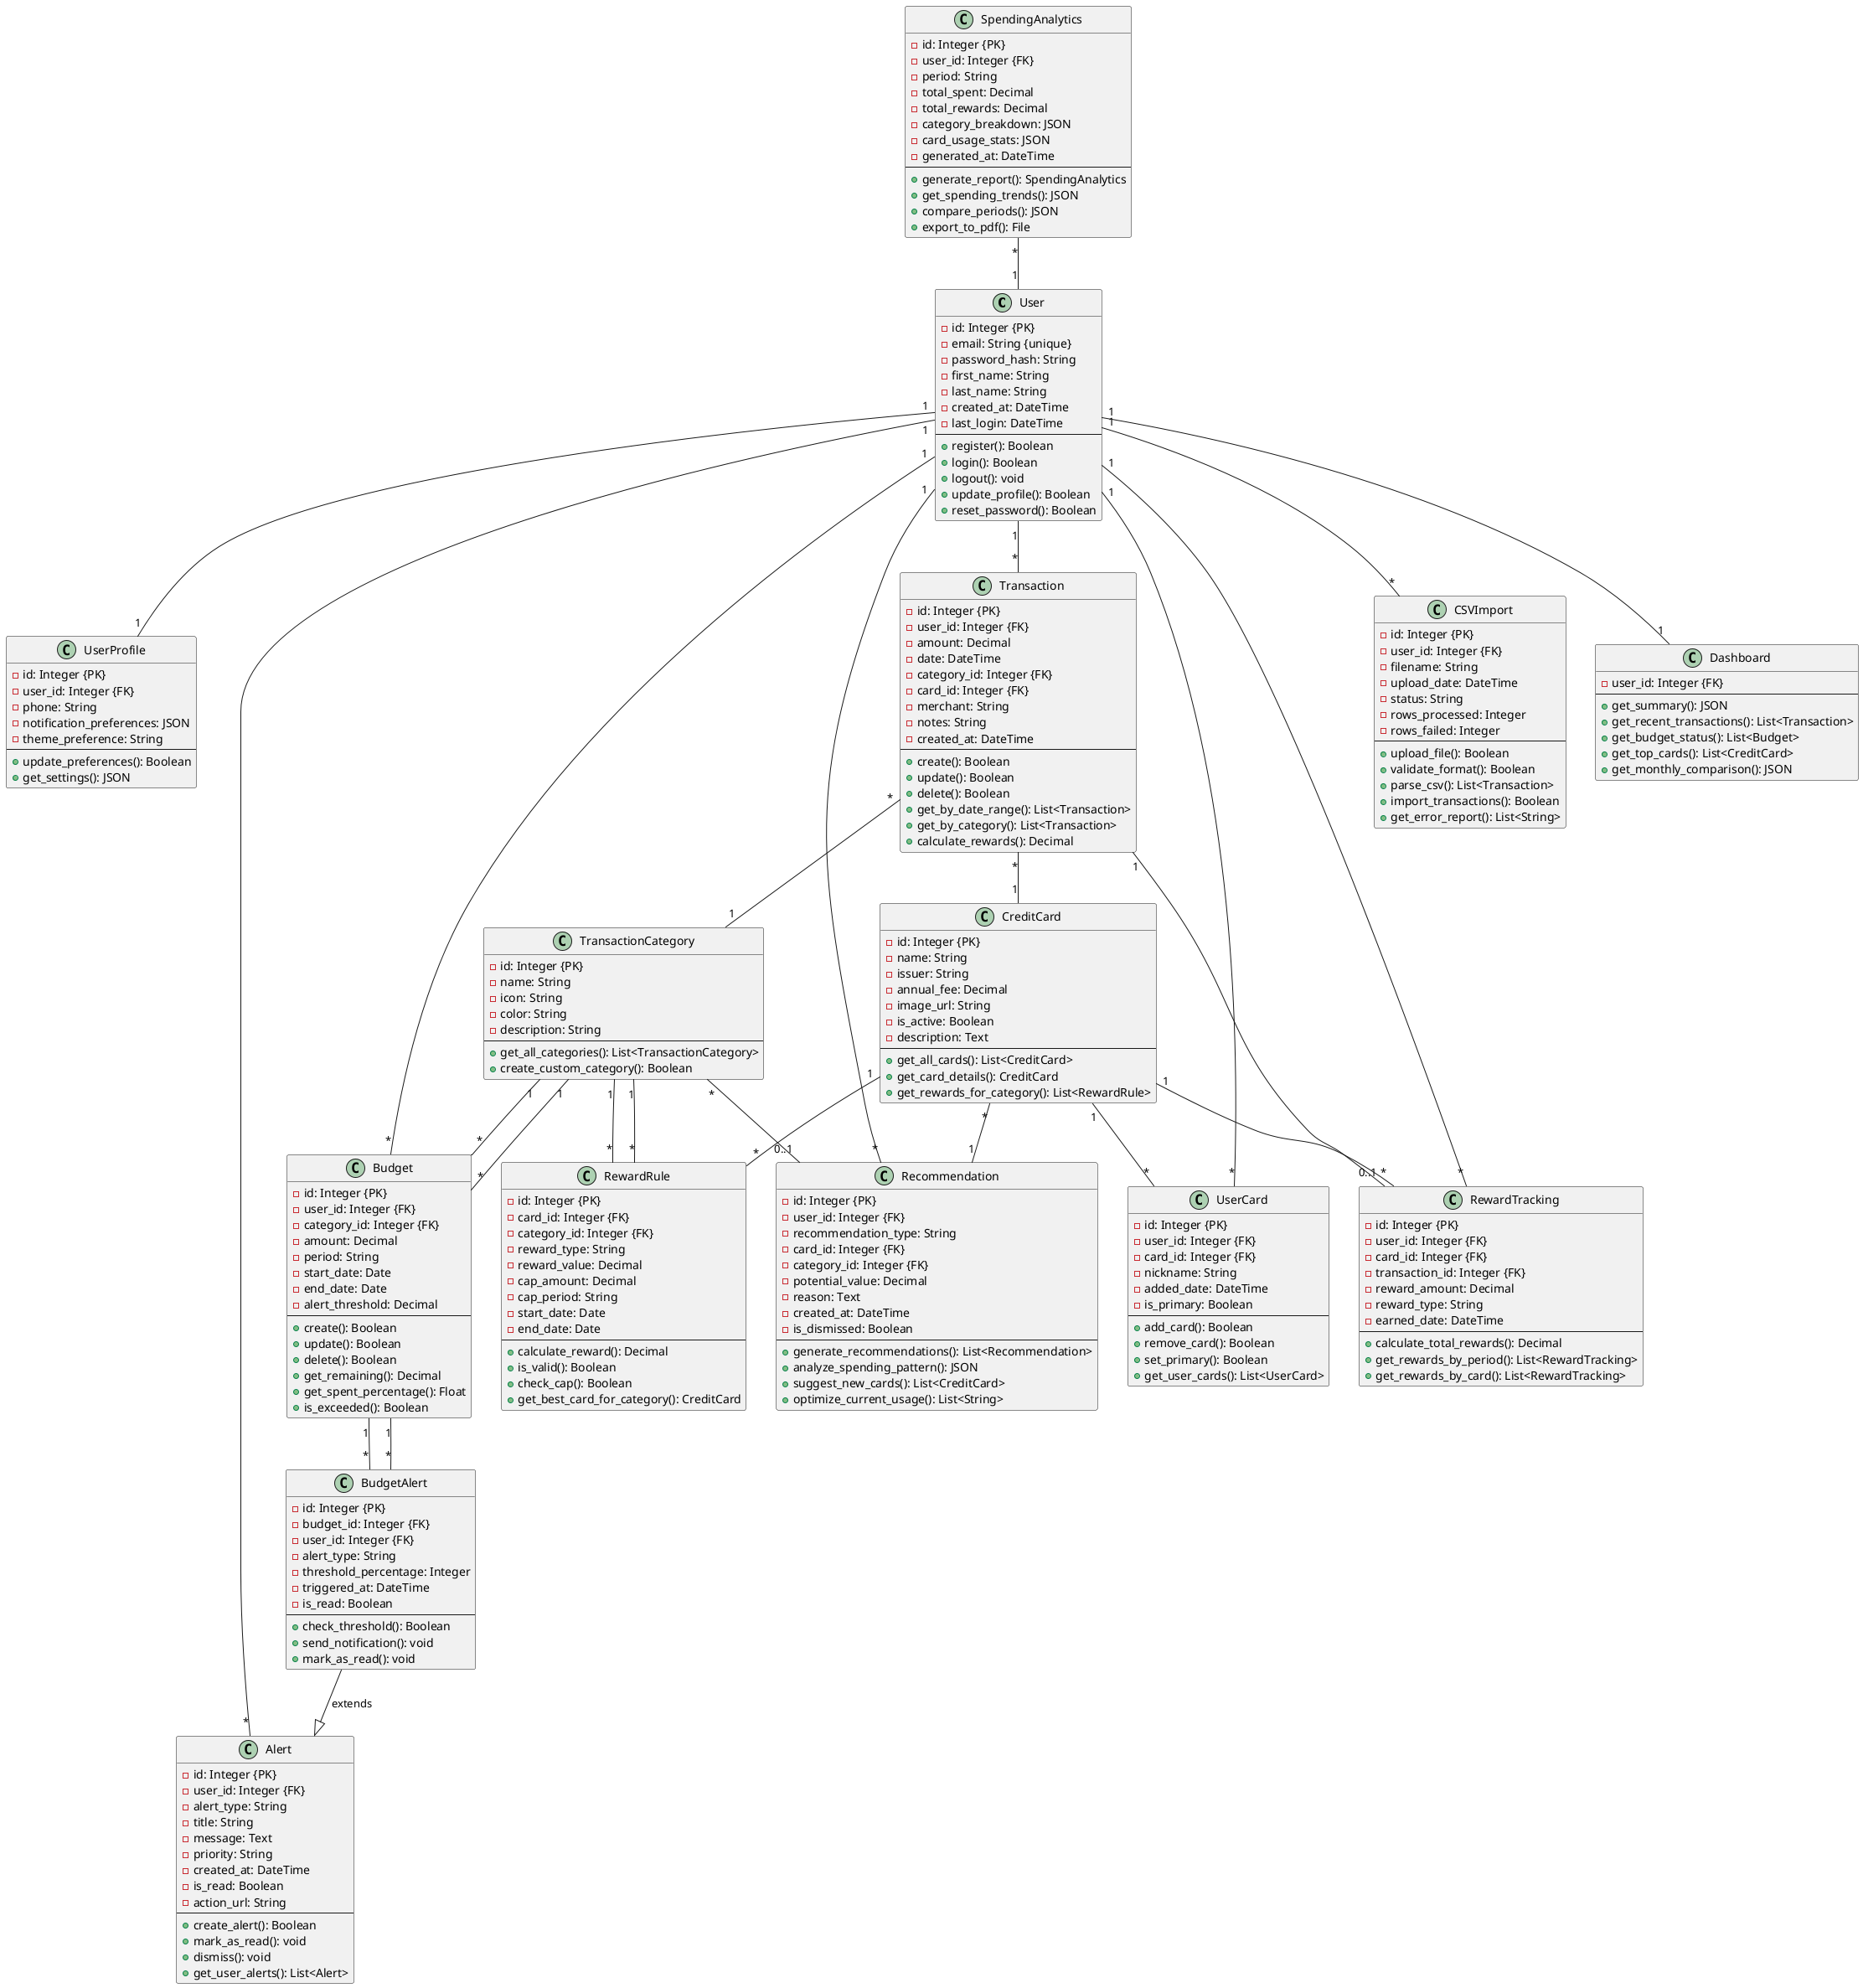 @startuml CardSense Class Diagram

' ============ User Management ============
class User {
  - id: Integer {PK}
  - email: String {unique}
  - password_hash: String
  - first_name: String
  - last_name: String
  - created_at: DateTime
  - last_login: DateTime
  --
  + register(): Boolean
  + login(): Boolean
  + logout(): void
  + update_profile(): Boolean
  + reset_password(): Boolean
}

class UserProfile {
  - id: Integer {PK}
  - user_id: Integer {FK}
  - phone: String
  - notification_preferences: JSON
  - theme_preference: String
  --
  + update_preferences(): Boolean
  + get_settings(): JSON
}

' ============ Transaction Management ============
class Transaction {
  - id: Integer {PK}
  - user_id: Integer {FK}
  - amount: Decimal
  - date: DateTime
  - category_id: Integer {FK}
  - card_id: Integer {FK}
  - merchant: String
  - notes: String
  - created_at: DateTime
  --
  + create(): Boolean
  + update(): Boolean
  + delete(): Boolean
  + get_by_date_range(): List<Transaction>
  + get_by_category(): List<Transaction>
  + calculate_rewards(): Decimal
}

class TransactionCategory {
  - id: Integer {PK}
  - name: String
  - icon: String
  - color: String
  - description: String
  --
  + get_all_categories(): List<TransactionCategory>
  + create_custom_category(): Boolean
}

class CSVImport {
  - id: Integer {PK}
  - user_id: Integer {FK}
  - filename: String
  - upload_date: DateTime
  - status: String
  - rows_processed: Integer
  - rows_failed: Integer
  --
  + upload_file(): Boolean
  + validate_format(): Boolean
  + parse_csv(): List<Transaction>
  + import_transactions(): Boolean
  + get_error_report(): List<String>
}

' ============ Budget Management ============
class Budget {
  - id: Integer {PK}
  - user_id: Integer {FK}
  - category_id: Integer {FK}
  - amount: Decimal
  - period: String
  - start_date: Date
  - end_date: Date
  - alert_threshold: Decimal
  --
  + create(): Boolean
  + update(): Boolean
  + delete(): Boolean
  + get_remaining(): Decimal
  + get_spent_percentage(): Float
  + is_exceeded(): Boolean
}

class BudgetAlert {
  - id: Integer {PK}
  - budget_id: Integer {FK}
  - user_id: Integer {FK}
  - alert_type: String
  - threshold_percentage: Integer
  - triggered_at: DateTime
  - is_read: Boolean
  --
  + check_threshold(): Boolean
  + send_notification(): void
  + mark_as_read(): void
}

' ============ Credit Card Management ============
class CreditCard {
  - id: Integer {PK}
  - name: String
  - issuer: String
  - annual_fee: Decimal
  - image_url: String
  - is_active: Boolean
  - description: Text
  --
  + get_all_cards(): List<CreditCard>
  + get_card_details(): CreditCard
  + get_rewards_for_category(): List<RewardRule>
}

class UserCard {
  - id: Integer {PK}
  - user_id: Integer {FK}
  - card_id: Integer {FK}
  - nickname: String
  - added_date: DateTime
  - is_primary: Boolean
  --
  + add_card(): Boolean
  + remove_card(): Boolean
  + set_primary(): Boolean
  + get_user_cards(): List<UserCard>
}

class RewardRule {
  - id: Integer {PK}
  - card_id: Integer {FK}
  - category_id: Integer {FK}
  - reward_type: String
  - reward_value: Decimal
  - cap_amount: Decimal
  - cap_period: String
  - start_date: Date
  - end_date: Date
  --
  + calculate_reward(): Decimal
  + is_valid(): Boolean
  + check_cap(): Boolean
  + get_best_card_for_category(): CreditCard
}

class RewardTracking {
  - id: Integer {PK}
  - user_id: Integer {FK}
  - card_id: Integer {FK}
  - transaction_id: Integer {FK}
  - reward_amount: Decimal
  - reward_type: String
  - earned_date: DateTime
  --
  + calculate_total_rewards(): Decimal
  + get_rewards_by_period(): List<RewardTracking>
  + get_rewards_by_card(): List<RewardTracking>
}

' ============ Recommendation System ============
class Recommendation {
  - id: Integer {PK}
  - user_id: Integer {FK}
  - recommendation_type: String
  - card_id: Integer {FK}
  - category_id: Integer {FK}
  - potential_value: Decimal
  - reason: Text
  - created_at: DateTime
  - is_dismissed: Boolean
  --
  + generate_recommendations(): List<Recommendation>
  + analyze_spending_pattern(): JSON
  + suggest_new_cards(): List<CreditCard>
  + optimize_current_usage(): List<String>
}

class Alert {
  - id: Integer {PK}
  - user_id: Integer {FK}
  - alert_type: String
  - title: String
  - message: Text
  - priority: String
  - created_at: DateTime
  - is_read: Boolean
  - action_url: String
  --
  + create_alert(): Boolean
  + mark_as_read(): void
  + dismiss(): void
  + get_user_alerts(): List<Alert>
}

' ============ Analytics & Reporting ============
class SpendingAnalytics {
  - id: Integer {PK}
  - user_id: Integer {FK}
  - period: String
  - total_spent: Decimal
  - total_rewards: Decimal
  - category_breakdown: JSON
  - card_usage_stats: JSON
  - generated_at: DateTime
  --
  + generate_report(): SpendingAnalytics
  + get_spending_trends(): JSON
  + compare_periods(): JSON
  + export_to_pdf(): File
}

class Dashboard {
  - user_id: Integer {FK}
  --
  + get_summary(): JSON
  + get_recent_transactions(): List<Transaction>
  + get_budget_status(): List<Budget>
  + get_top_cards(): List<CreditCard>
  + get_monthly_comparison(): JSON
}

' ============ Relationships ============

' User relationships
User "1" -- "1" UserProfile
User "1" -- "*" Transaction
User "1" -- "*" Budget
User "1" -- "*" UserCard
User "1" -- "*" Alert
User "1" -- "*" Recommendation
User "1" -- "*" CSVImport
User "1" -- "*" RewardTracking
User "1" -- "1" Dashboard

' Transaction relationships
Transaction "*" -- "1" TransactionCategory
Transaction "*" -- "1" CreditCard
Transaction "1" -- "0..1" RewardTracking

' Budget relationships
Budget "*" -- "1" TransactionCategory
Budget "1" -- "*" BudgetAlert

' Credit Card relationships
CreditCard "1" -- "*" UserCard
CreditCard "1" -- "*" RewardRule
CreditCard "1" -- "*" RewardTracking
CreditCard "*" -- "1" Recommendation

' Reward relationships
RewardRule "*" -- "1" TransactionCategory

' Category relationships
TransactionCategory "1" -- "*" Budget
TransactionCategory "1" -- "*" RewardRule
TransactionCategory "*" -- "0..1" Recommendation

' Alert relationships
BudgetAlert "*" -- "1" Budget
BudgetAlert --|> Alert : extends

' Analytics
SpendingAnalytics "*" -- "1" User

@enduml

